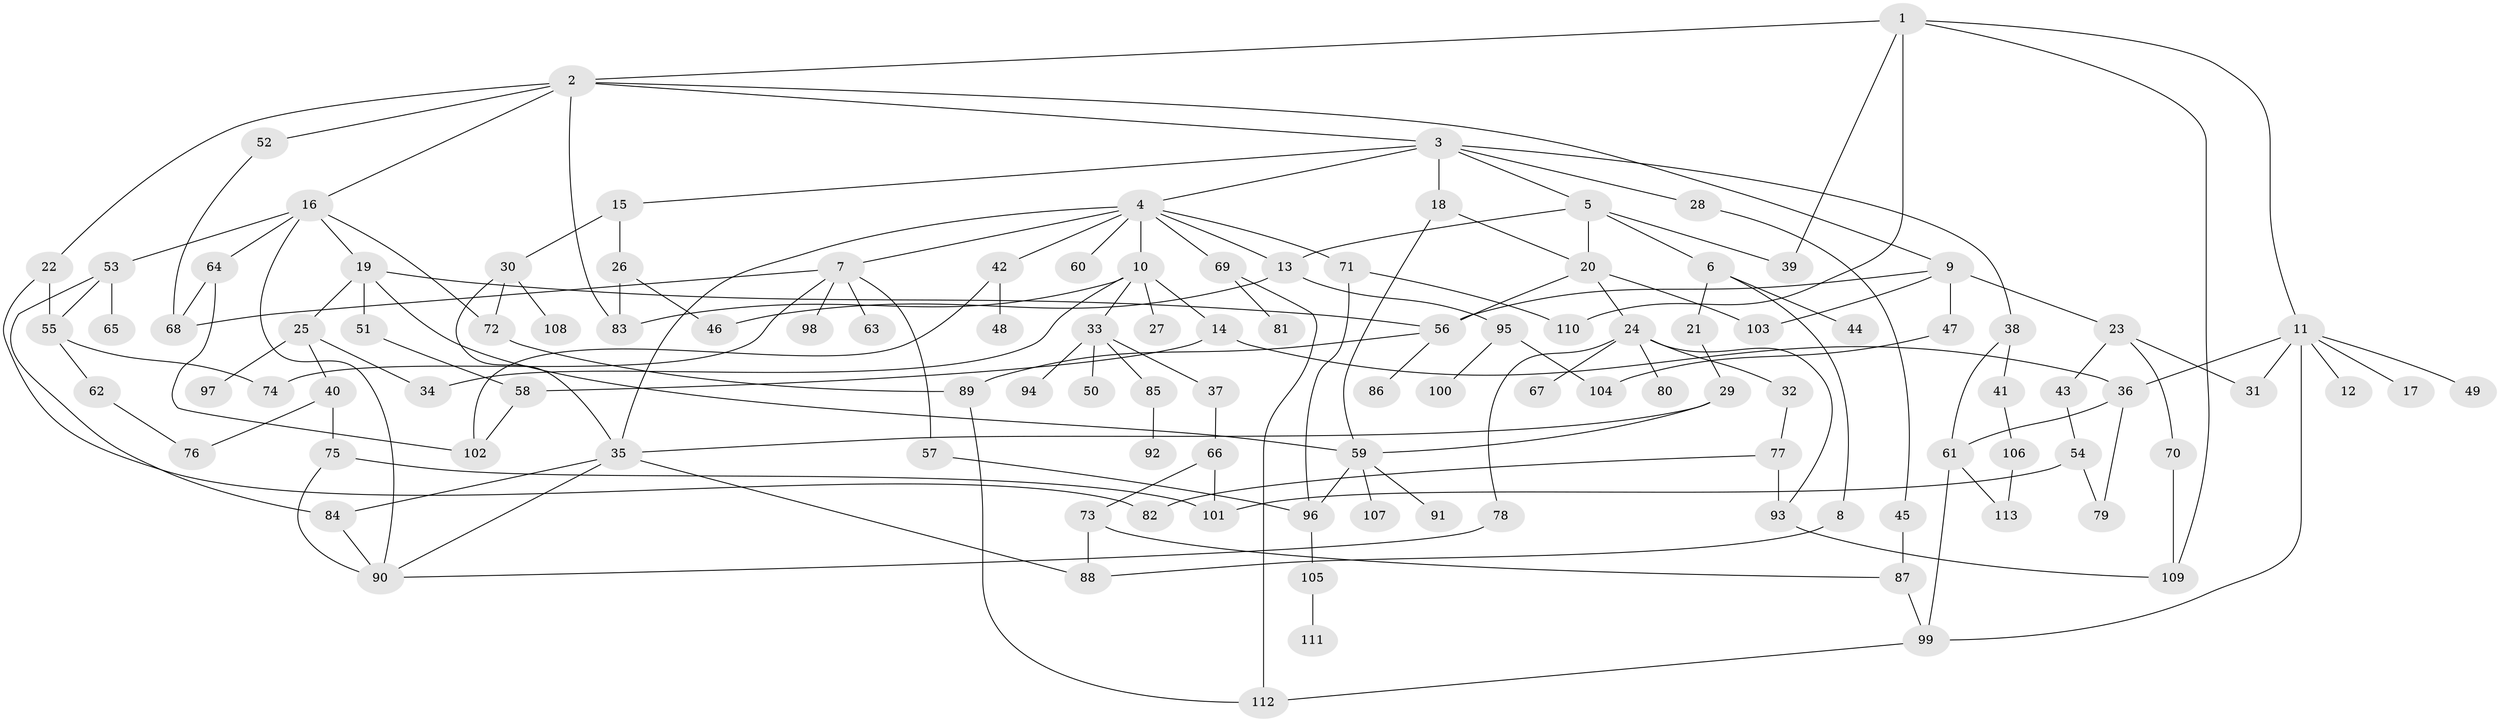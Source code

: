// Generated by graph-tools (version 1.1) at 2025/25/03/09/25 03:25:34]
// undirected, 113 vertices, 163 edges
graph export_dot {
graph [start="1"]
  node [color=gray90,style=filled];
  1;
  2;
  3;
  4;
  5;
  6;
  7;
  8;
  9;
  10;
  11;
  12;
  13;
  14;
  15;
  16;
  17;
  18;
  19;
  20;
  21;
  22;
  23;
  24;
  25;
  26;
  27;
  28;
  29;
  30;
  31;
  32;
  33;
  34;
  35;
  36;
  37;
  38;
  39;
  40;
  41;
  42;
  43;
  44;
  45;
  46;
  47;
  48;
  49;
  50;
  51;
  52;
  53;
  54;
  55;
  56;
  57;
  58;
  59;
  60;
  61;
  62;
  63;
  64;
  65;
  66;
  67;
  68;
  69;
  70;
  71;
  72;
  73;
  74;
  75;
  76;
  77;
  78;
  79;
  80;
  81;
  82;
  83;
  84;
  85;
  86;
  87;
  88;
  89;
  90;
  91;
  92;
  93;
  94;
  95;
  96;
  97;
  98;
  99;
  100;
  101;
  102;
  103;
  104;
  105;
  106;
  107;
  108;
  109;
  110;
  111;
  112;
  113;
  1 -- 2;
  1 -- 11;
  1 -- 109;
  1 -- 110;
  1 -- 39;
  2 -- 3;
  2 -- 9;
  2 -- 16;
  2 -- 22;
  2 -- 52;
  2 -- 83;
  3 -- 4;
  3 -- 5;
  3 -- 15;
  3 -- 18;
  3 -- 28;
  3 -- 38;
  4 -- 7;
  4 -- 10;
  4 -- 42;
  4 -- 60;
  4 -- 69;
  4 -- 71;
  4 -- 35;
  4 -- 13;
  5 -- 6;
  5 -- 13;
  5 -- 20;
  5 -- 39;
  6 -- 8;
  6 -- 21;
  6 -- 44;
  7 -- 57;
  7 -- 63;
  7 -- 74;
  7 -- 98;
  7 -- 68;
  8 -- 88;
  9 -- 23;
  9 -- 47;
  9 -- 103;
  9 -- 56;
  10 -- 14;
  10 -- 27;
  10 -- 33;
  10 -- 83;
  10 -- 34;
  11 -- 12;
  11 -- 17;
  11 -- 31;
  11 -- 49;
  11 -- 99;
  11 -- 36;
  13 -- 46;
  13 -- 95;
  14 -- 36;
  14 -- 58;
  15 -- 26;
  15 -- 30;
  16 -- 19;
  16 -- 53;
  16 -- 64;
  16 -- 72;
  16 -- 90;
  18 -- 20;
  18 -- 59;
  19 -- 25;
  19 -- 51;
  19 -- 56;
  19 -- 59;
  20 -- 24;
  20 -- 103;
  20 -- 56;
  21 -- 29;
  22 -- 55;
  22 -- 82;
  23 -- 43;
  23 -- 70;
  23 -- 31;
  24 -- 32;
  24 -- 67;
  24 -- 78;
  24 -- 80;
  24 -- 93;
  25 -- 34;
  25 -- 40;
  25 -- 97;
  26 -- 83;
  26 -- 46;
  28 -- 45;
  29 -- 35;
  29 -- 59;
  30 -- 72;
  30 -- 108;
  30 -- 35;
  32 -- 77;
  33 -- 37;
  33 -- 50;
  33 -- 85;
  33 -- 94;
  35 -- 84;
  35 -- 88;
  35 -- 90;
  36 -- 61;
  36 -- 79;
  37 -- 66;
  38 -- 41;
  38 -- 61;
  40 -- 75;
  40 -- 76;
  41 -- 106;
  42 -- 48;
  42 -- 102;
  43 -- 54;
  45 -- 87;
  47 -- 104;
  51 -- 58;
  52 -- 68;
  53 -- 65;
  53 -- 55;
  53 -- 84;
  54 -- 101;
  54 -- 79;
  55 -- 62;
  55 -- 74;
  56 -- 86;
  56 -- 89;
  57 -- 96;
  58 -- 102;
  59 -- 91;
  59 -- 96;
  59 -- 107;
  61 -- 113;
  61 -- 99;
  62 -- 76;
  64 -- 102;
  64 -- 68;
  66 -- 73;
  66 -- 101;
  69 -- 81;
  69 -- 112;
  70 -- 109;
  71 -- 110;
  71 -- 96;
  72 -- 89;
  73 -- 88;
  73 -- 87;
  75 -- 101;
  75 -- 90;
  77 -- 82;
  77 -- 93;
  78 -- 90;
  84 -- 90;
  85 -- 92;
  87 -- 99;
  89 -- 112;
  93 -- 109;
  95 -- 100;
  95 -- 104;
  96 -- 105;
  99 -- 112;
  105 -- 111;
  106 -- 113;
}
